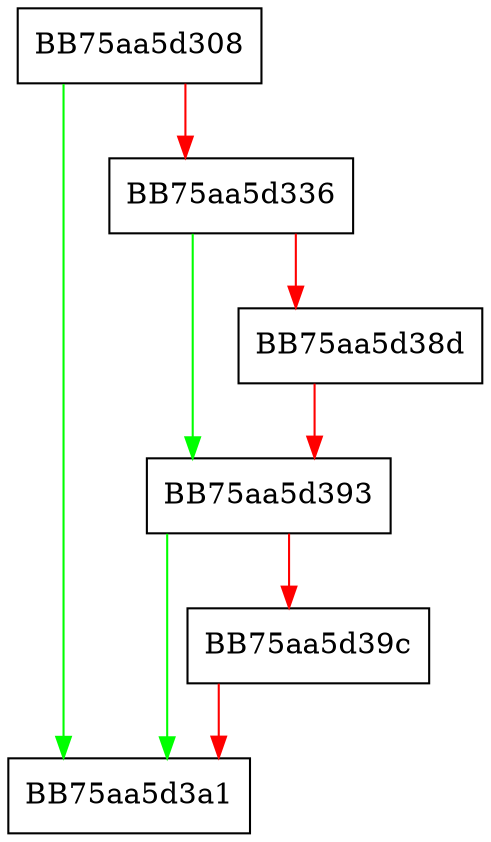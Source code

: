 digraph GetPEFile {
  node [shape="box"];
  graph [splines=ortho];
  BB75aa5d308 -> BB75aa5d3a1 [color="green"];
  BB75aa5d308 -> BB75aa5d336 [color="red"];
  BB75aa5d336 -> BB75aa5d393 [color="green"];
  BB75aa5d336 -> BB75aa5d38d [color="red"];
  BB75aa5d38d -> BB75aa5d393 [color="red"];
  BB75aa5d393 -> BB75aa5d3a1 [color="green"];
  BB75aa5d393 -> BB75aa5d39c [color="red"];
  BB75aa5d39c -> BB75aa5d3a1 [color="red"];
}